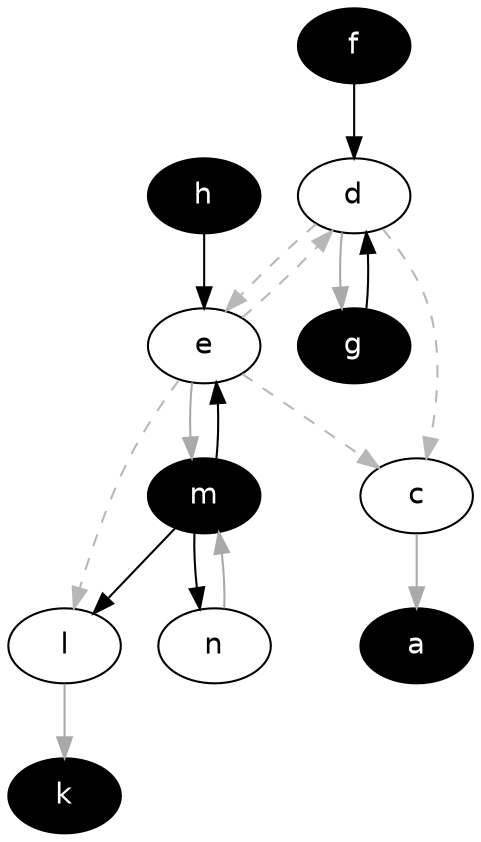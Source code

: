 digraph G {
  node [shape=oval style=filled fontname=Helvetica fontsize=14]
  node [fillcolor="#ffffff" fontcolor="#000000"] c l d e n;
  node [fillcolor="#000000" fontcolor="#ffffff"] a k m f g h;
  edge [dir=forward, color="#A9A9A9", style="solid"]
        "c" -> "a";
        "l" -> "k";
        "e" -> "m";
        "d" -> "g";
        "n" -> "m";
  edge [dir=forward, color="#b7b7b7", style="dashed"]
        "d" -> "c";
        "e" -> "c";
        "e" -> "l";
        "e" -> "d";
        "d" -> "e";
  edge [dir=forward, color="#000000", style="solid"]
        "m" -> "l";
        "m" -> "e";
        "f" -> "d";
        "g" -> "d";
        "h" -> "e";
        "m" -> "n";
}
